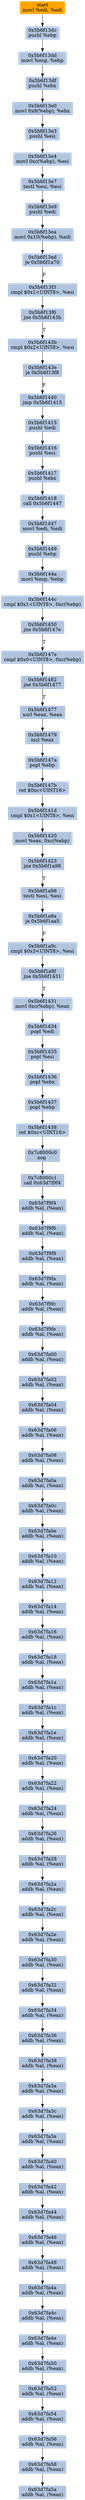 digraph G {
node[shape=rectangle,style=filled,fillcolor=lightsteelblue,color=lightsteelblue]
bgcolor="transparent"
a0x5b6f13damovl_edi_edi[label="start\nmovl %edi, %edi",color="lightgrey",fillcolor="orange"];
a0x5b6f13dcpushl_ebp[label="0x5b6f13dc\npushl %ebp"];
a0x5b6f13ddmovl_esp_ebp[label="0x5b6f13dd\nmovl %esp, %ebp"];
a0x5b6f13dfpushl_ebx[label="0x5b6f13df\npushl %ebx"];
a0x5b6f13e0movl_0x8ebp__ebx[label="0x5b6f13e0\nmovl 0x8(%ebp), %ebx"];
a0x5b6f13e3pushl_esi[label="0x5b6f13e3\npushl %esi"];
a0x5b6f13e4movl_0xcebp__esi[label="0x5b6f13e4\nmovl 0xc(%ebp), %esi"];
a0x5b6f13e7testl_esi_esi[label="0x5b6f13e7\ntestl %esi, %esi"];
a0x5b6f13e9pushl_edi[label="0x5b6f13e9\npushl %edi"];
a0x5b6f13eamovl_0x10ebp__edi[label="0x5b6f13ea\nmovl 0x10(%ebp), %edi"];
a0x5b6f13edje_0x5b6f1a70[label="0x5b6f13ed\nje 0x5b6f1a70"];
a0x5b6f13f3cmpl_0x1UINT8_esi[label="0x5b6f13f3\ncmpl $0x1<UINT8>, %esi"];
a0x5b6f13f6jne_0x5b6f143b[label="0x5b6f13f6\njne 0x5b6f143b"];
a0x5b6f143bcmpl_0x2UINT8_esi[label="0x5b6f143b\ncmpl $0x2<UINT8>, %esi"];
a0x5b6f143eje_0x5b6f13f8[label="0x5b6f143e\nje 0x5b6f13f8"];
a0x5b6f1440jmp_0x5b6f1415[label="0x5b6f1440\njmp 0x5b6f1415"];
a0x5b6f1415pushl_edi[label="0x5b6f1415\npushl %edi"];
a0x5b6f1416pushl_esi[label="0x5b6f1416\npushl %esi"];
a0x5b6f1417pushl_ebx[label="0x5b6f1417\npushl %ebx"];
a0x5b6f1418call_0x5b6f1447[label="0x5b6f1418\ncall 0x5b6f1447"];
a0x5b6f1447movl_edi_edi[label="0x5b6f1447\nmovl %edi, %edi"];
a0x5b6f1449pushl_ebp[label="0x5b6f1449\npushl %ebp"];
a0x5b6f144amovl_esp_ebp[label="0x5b6f144a\nmovl %esp, %ebp"];
a0x5b6f144ccmpl_0x1UINT8_0xcebp_[label="0x5b6f144c\ncmpl $0x1<UINT8>, 0xc(%ebp)"];
a0x5b6f1450jne_0x5b6f147e[label="0x5b6f1450\njne 0x5b6f147e"];
a0x5b6f147ecmpl_0x0UINT8_0xcebp_[label="0x5b6f147e\ncmpl $0x0<UINT8>, 0xc(%ebp)"];
a0x5b6f1482jne_0x5b6f1477[label="0x5b6f1482\njne 0x5b6f1477"];
a0x5b6f1477xorl_eax_eax[label="0x5b6f1477\nxorl %eax, %eax"];
a0x5b6f1479incl_eax[label="0x5b6f1479\nincl %eax"];
a0x5b6f147apopl_ebp[label="0x5b6f147a\npopl %ebp"];
a0x5b6f147bret_0xcUINT16[label="0x5b6f147b\nret $0xc<UINT16>"];
a0x5b6f141dcmpl_0x1UINT8_esi[label="0x5b6f141d\ncmpl $0x1<UINT8>, %esi"];
a0x5b6f1420movl_eax_0xcebp_[label="0x5b6f1420\nmovl %eax, 0xc(%ebp)"];
a0x5b6f1423jne_0x5b6f1a98[label="0x5b6f1423\njne 0x5b6f1a98"];
a0x5b6f1a98testl_esi_esi[label="0x5b6f1a98\ntestl %esi, %esi"];
a0x5b6f1a9aje_0x5b6f1aa5[label="0x5b6f1a9a\nje 0x5b6f1aa5"];
a0x5b6f1a9ccmpl_0x3UINT8_esi[label="0x5b6f1a9c\ncmpl $0x3<UINT8>, %esi"];
a0x5b6f1a9fjne_0x5b6f1431[label="0x5b6f1a9f\njne 0x5b6f1431"];
a0x5b6f1431movl_0xcebp__eax[label="0x5b6f1431\nmovl 0xc(%ebp), %eax"];
a0x5b6f1434popl_edi[label="0x5b6f1434\npopl %edi"];
a0x5b6f1435popl_esi[label="0x5b6f1435\npopl %esi"];
a0x5b6f1436popl_ebx[label="0x5b6f1436\npopl %ebx"];
a0x5b6f1437popl_ebp[label="0x5b6f1437\npopl %ebp"];
a0x5b6f1438ret_0xcUINT16[label="0x5b6f1438\nret $0xc<UINT16>"];
a0x7c8000c0nop_[label="0x7c8000c0\nnop "];
a0x7c8000c1call_0x63d7f9f4[label="0x7c8000c1\ncall 0x63d7f9f4"];
a0x63d7f9f4addb_al_eax_[label="0x63d7f9f4\naddb %al, (%eax)"];
a0x63d7f9f6addb_al_eax_[label="0x63d7f9f6\naddb %al, (%eax)"];
a0x63d7f9f8addb_al_eax_[label="0x63d7f9f8\naddb %al, (%eax)"];
a0x63d7f9faaddb_al_eax_[label="0x63d7f9fa\naddb %al, (%eax)"];
a0x63d7f9fcaddb_al_eax_[label="0x63d7f9fc\naddb %al, (%eax)"];
a0x63d7f9feaddb_al_eax_[label="0x63d7f9fe\naddb %al, (%eax)"];
a0x63d7fa00addb_al_eax_[label="0x63d7fa00\naddb %al, (%eax)"];
a0x63d7fa02addb_al_eax_[label="0x63d7fa02\naddb %al, (%eax)"];
a0x63d7fa04addb_al_eax_[label="0x63d7fa04\naddb %al, (%eax)"];
a0x63d7fa06addb_al_eax_[label="0x63d7fa06\naddb %al, (%eax)"];
a0x63d7fa08addb_al_eax_[label="0x63d7fa08\naddb %al, (%eax)"];
a0x63d7fa0aaddb_al_eax_[label="0x63d7fa0a\naddb %al, (%eax)"];
a0x63d7fa0caddb_al_eax_[label="0x63d7fa0c\naddb %al, (%eax)"];
a0x63d7fa0eaddb_al_eax_[label="0x63d7fa0e\naddb %al, (%eax)"];
a0x63d7fa10addb_al_eax_[label="0x63d7fa10\naddb %al, (%eax)"];
a0x63d7fa12addb_al_eax_[label="0x63d7fa12\naddb %al, (%eax)"];
a0x63d7fa14addb_al_eax_[label="0x63d7fa14\naddb %al, (%eax)"];
a0x63d7fa16addb_al_eax_[label="0x63d7fa16\naddb %al, (%eax)"];
a0x63d7fa18addb_al_eax_[label="0x63d7fa18\naddb %al, (%eax)"];
a0x63d7fa1aaddb_al_eax_[label="0x63d7fa1a\naddb %al, (%eax)"];
a0x63d7fa1caddb_al_eax_[label="0x63d7fa1c\naddb %al, (%eax)"];
a0x63d7fa1eaddb_al_eax_[label="0x63d7fa1e\naddb %al, (%eax)"];
a0x63d7fa20addb_al_eax_[label="0x63d7fa20\naddb %al, (%eax)"];
a0x63d7fa22addb_al_eax_[label="0x63d7fa22\naddb %al, (%eax)"];
a0x63d7fa24addb_al_eax_[label="0x63d7fa24\naddb %al, (%eax)"];
a0x63d7fa26addb_al_eax_[label="0x63d7fa26\naddb %al, (%eax)"];
a0x63d7fa28addb_al_eax_[label="0x63d7fa28\naddb %al, (%eax)"];
a0x63d7fa2aaddb_al_eax_[label="0x63d7fa2a\naddb %al, (%eax)"];
a0x63d7fa2caddb_al_eax_[label="0x63d7fa2c\naddb %al, (%eax)"];
a0x63d7fa2eaddb_al_eax_[label="0x63d7fa2e\naddb %al, (%eax)"];
a0x63d7fa30addb_al_eax_[label="0x63d7fa30\naddb %al, (%eax)"];
a0x63d7fa32addb_al_eax_[label="0x63d7fa32\naddb %al, (%eax)"];
a0x63d7fa34addb_al_eax_[label="0x63d7fa34\naddb %al, (%eax)"];
a0x63d7fa36addb_al_eax_[label="0x63d7fa36\naddb %al, (%eax)"];
a0x63d7fa38addb_al_eax_[label="0x63d7fa38\naddb %al, (%eax)"];
a0x63d7fa3aaddb_al_eax_[label="0x63d7fa3a\naddb %al, (%eax)"];
a0x63d7fa3caddb_al_eax_[label="0x63d7fa3c\naddb %al, (%eax)"];
a0x63d7fa3eaddb_al_eax_[label="0x63d7fa3e\naddb %al, (%eax)"];
a0x63d7fa40addb_al_eax_[label="0x63d7fa40\naddb %al, (%eax)"];
a0x63d7fa42addb_al_eax_[label="0x63d7fa42\naddb %al, (%eax)"];
a0x63d7fa44addb_al_eax_[label="0x63d7fa44\naddb %al, (%eax)"];
a0x63d7fa46addb_al_eax_[label="0x63d7fa46\naddb %al, (%eax)"];
a0x63d7fa48addb_al_eax_[label="0x63d7fa48\naddb %al, (%eax)"];
a0x63d7fa4aaddb_al_eax_[label="0x63d7fa4a\naddb %al, (%eax)"];
a0x63d7fa4caddb_al_eax_[label="0x63d7fa4c\naddb %al, (%eax)"];
a0x63d7fa4eaddb_al_eax_[label="0x63d7fa4e\naddb %al, (%eax)"];
a0x63d7fa50addb_al_eax_[label="0x63d7fa50\naddb %al, (%eax)"];
a0x63d7fa52addb_al_eax_[label="0x63d7fa52\naddb %al, (%eax)"];
a0x63d7fa54addb_al_eax_[label="0x63d7fa54\naddb %al, (%eax)"];
a0x63d7fa56addb_al_eax_[label="0x63d7fa56\naddb %al, (%eax)"];
a0x63d7fa58addb_al_eax_[label="0x63d7fa58\naddb %al, (%eax)"];
a0x63d7fa5aaddb_al_eax_[label="0x63d7fa5a\naddb %al, (%eax)"];
a0x5b6f13damovl_edi_edi -> a0x5b6f13dcpushl_ebp [color="#000000"];
a0x5b6f13dcpushl_ebp -> a0x5b6f13ddmovl_esp_ebp [color="#000000"];
a0x5b6f13ddmovl_esp_ebp -> a0x5b6f13dfpushl_ebx [color="#000000"];
a0x5b6f13dfpushl_ebx -> a0x5b6f13e0movl_0x8ebp__ebx [color="#000000"];
a0x5b6f13e0movl_0x8ebp__ebx -> a0x5b6f13e3pushl_esi [color="#000000"];
a0x5b6f13e3pushl_esi -> a0x5b6f13e4movl_0xcebp__esi [color="#000000"];
a0x5b6f13e4movl_0xcebp__esi -> a0x5b6f13e7testl_esi_esi [color="#000000"];
a0x5b6f13e7testl_esi_esi -> a0x5b6f13e9pushl_edi [color="#000000"];
a0x5b6f13e9pushl_edi -> a0x5b6f13eamovl_0x10ebp__edi [color="#000000"];
a0x5b6f13eamovl_0x10ebp__edi -> a0x5b6f13edje_0x5b6f1a70 [color="#000000"];
a0x5b6f13edje_0x5b6f1a70 -> a0x5b6f13f3cmpl_0x1UINT8_esi [color="#000000",label="F"];
a0x5b6f13f3cmpl_0x1UINT8_esi -> a0x5b6f13f6jne_0x5b6f143b [color="#000000"];
a0x5b6f13f6jne_0x5b6f143b -> a0x5b6f143bcmpl_0x2UINT8_esi [color="#000000",label="T"];
a0x5b6f143bcmpl_0x2UINT8_esi -> a0x5b6f143eje_0x5b6f13f8 [color="#000000"];
a0x5b6f143eje_0x5b6f13f8 -> a0x5b6f1440jmp_0x5b6f1415 [color="#000000",label="F"];
a0x5b6f1440jmp_0x5b6f1415 -> a0x5b6f1415pushl_edi [color="#000000"];
a0x5b6f1415pushl_edi -> a0x5b6f1416pushl_esi [color="#000000"];
a0x5b6f1416pushl_esi -> a0x5b6f1417pushl_ebx [color="#000000"];
a0x5b6f1417pushl_ebx -> a0x5b6f1418call_0x5b6f1447 [color="#000000"];
a0x5b6f1418call_0x5b6f1447 -> a0x5b6f1447movl_edi_edi [color="#000000"];
a0x5b6f1447movl_edi_edi -> a0x5b6f1449pushl_ebp [color="#000000"];
a0x5b6f1449pushl_ebp -> a0x5b6f144amovl_esp_ebp [color="#000000"];
a0x5b6f144amovl_esp_ebp -> a0x5b6f144ccmpl_0x1UINT8_0xcebp_ [color="#000000"];
a0x5b6f144ccmpl_0x1UINT8_0xcebp_ -> a0x5b6f1450jne_0x5b6f147e [color="#000000"];
a0x5b6f1450jne_0x5b6f147e -> a0x5b6f147ecmpl_0x0UINT8_0xcebp_ [color="#000000",label="T"];
a0x5b6f147ecmpl_0x0UINT8_0xcebp_ -> a0x5b6f1482jne_0x5b6f1477 [color="#000000"];
a0x5b6f1482jne_0x5b6f1477 -> a0x5b6f1477xorl_eax_eax [color="#000000",label="T"];
a0x5b6f1477xorl_eax_eax -> a0x5b6f1479incl_eax [color="#000000"];
a0x5b6f1479incl_eax -> a0x5b6f147apopl_ebp [color="#000000"];
a0x5b6f147apopl_ebp -> a0x5b6f147bret_0xcUINT16 [color="#000000"];
a0x5b6f147bret_0xcUINT16 -> a0x5b6f141dcmpl_0x1UINT8_esi [color="#000000"];
a0x5b6f141dcmpl_0x1UINT8_esi -> a0x5b6f1420movl_eax_0xcebp_ [color="#000000"];
a0x5b6f1420movl_eax_0xcebp_ -> a0x5b6f1423jne_0x5b6f1a98 [color="#000000"];
a0x5b6f1423jne_0x5b6f1a98 -> a0x5b6f1a98testl_esi_esi [color="#000000",label="T"];
a0x5b6f1a98testl_esi_esi -> a0x5b6f1a9aje_0x5b6f1aa5 [color="#000000"];
a0x5b6f1a9aje_0x5b6f1aa5 -> a0x5b6f1a9ccmpl_0x3UINT8_esi [color="#000000",label="F"];
a0x5b6f1a9ccmpl_0x3UINT8_esi -> a0x5b6f1a9fjne_0x5b6f1431 [color="#000000"];
a0x5b6f1a9fjne_0x5b6f1431 -> a0x5b6f1431movl_0xcebp__eax [color="#000000",label="T"];
a0x5b6f1431movl_0xcebp__eax -> a0x5b6f1434popl_edi [color="#000000"];
a0x5b6f1434popl_edi -> a0x5b6f1435popl_esi [color="#000000"];
a0x5b6f1435popl_esi -> a0x5b6f1436popl_ebx [color="#000000"];
a0x5b6f1436popl_ebx -> a0x5b6f1437popl_ebp [color="#000000"];
a0x5b6f1437popl_ebp -> a0x5b6f1438ret_0xcUINT16 [color="#000000"];
a0x5b6f1438ret_0xcUINT16 -> a0x7c8000c0nop_ [color="#000000"];
a0x7c8000c0nop_ -> a0x7c8000c1call_0x63d7f9f4 [color="#000000"];
a0x7c8000c1call_0x63d7f9f4 -> a0x63d7f9f4addb_al_eax_ [color="#000000"];
a0x63d7f9f4addb_al_eax_ -> a0x63d7f9f6addb_al_eax_ [color="#000000"];
a0x63d7f9f6addb_al_eax_ -> a0x63d7f9f8addb_al_eax_ [color="#000000"];
a0x63d7f9f8addb_al_eax_ -> a0x63d7f9faaddb_al_eax_ [color="#000000"];
a0x63d7f9faaddb_al_eax_ -> a0x63d7f9fcaddb_al_eax_ [color="#000000"];
a0x63d7f9fcaddb_al_eax_ -> a0x63d7f9feaddb_al_eax_ [color="#000000"];
a0x63d7f9feaddb_al_eax_ -> a0x63d7fa00addb_al_eax_ [color="#000000"];
a0x63d7fa00addb_al_eax_ -> a0x63d7fa02addb_al_eax_ [color="#000000"];
a0x63d7fa02addb_al_eax_ -> a0x63d7fa04addb_al_eax_ [color="#000000"];
a0x63d7fa04addb_al_eax_ -> a0x63d7fa06addb_al_eax_ [color="#000000"];
a0x63d7fa06addb_al_eax_ -> a0x63d7fa08addb_al_eax_ [color="#000000"];
a0x63d7fa08addb_al_eax_ -> a0x63d7fa0aaddb_al_eax_ [color="#000000"];
a0x63d7fa0aaddb_al_eax_ -> a0x63d7fa0caddb_al_eax_ [color="#000000"];
a0x63d7fa0caddb_al_eax_ -> a0x63d7fa0eaddb_al_eax_ [color="#000000"];
a0x63d7fa0eaddb_al_eax_ -> a0x63d7fa10addb_al_eax_ [color="#000000"];
a0x63d7fa10addb_al_eax_ -> a0x63d7fa12addb_al_eax_ [color="#000000"];
a0x63d7fa12addb_al_eax_ -> a0x63d7fa14addb_al_eax_ [color="#000000"];
a0x63d7fa14addb_al_eax_ -> a0x63d7fa16addb_al_eax_ [color="#000000"];
a0x63d7fa16addb_al_eax_ -> a0x63d7fa18addb_al_eax_ [color="#000000"];
a0x63d7fa18addb_al_eax_ -> a0x63d7fa1aaddb_al_eax_ [color="#000000"];
a0x63d7fa1aaddb_al_eax_ -> a0x63d7fa1caddb_al_eax_ [color="#000000"];
a0x63d7fa1caddb_al_eax_ -> a0x63d7fa1eaddb_al_eax_ [color="#000000"];
a0x63d7fa1eaddb_al_eax_ -> a0x63d7fa20addb_al_eax_ [color="#000000"];
a0x63d7fa20addb_al_eax_ -> a0x63d7fa22addb_al_eax_ [color="#000000"];
a0x63d7fa22addb_al_eax_ -> a0x63d7fa24addb_al_eax_ [color="#000000"];
a0x63d7fa24addb_al_eax_ -> a0x63d7fa26addb_al_eax_ [color="#000000"];
a0x63d7fa26addb_al_eax_ -> a0x63d7fa28addb_al_eax_ [color="#000000"];
a0x63d7fa28addb_al_eax_ -> a0x63d7fa2aaddb_al_eax_ [color="#000000"];
a0x63d7fa2aaddb_al_eax_ -> a0x63d7fa2caddb_al_eax_ [color="#000000"];
a0x63d7fa2caddb_al_eax_ -> a0x63d7fa2eaddb_al_eax_ [color="#000000"];
a0x63d7fa2eaddb_al_eax_ -> a0x63d7fa30addb_al_eax_ [color="#000000"];
a0x63d7fa30addb_al_eax_ -> a0x63d7fa32addb_al_eax_ [color="#000000"];
a0x63d7fa32addb_al_eax_ -> a0x63d7fa34addb_al_eax_ [color="#000000"];
a0x63d7fa34addb_al_eax_ -> a0x63d7fa36addb_al_eax_ [color="#000000"];
a0x63d7fa36addb_al_eax_ -> a0x63d7fa38addb_al_eax_ [color="#000000"];
a0x63d7fa38addb_al_eax_ -> a0x63d7fa3aaddb_al_eax_ [color="#000000"];
a0x63d7fa3aaddb_al_eax_ -> a0x63d7fa3caddb_al_eax_ [color="#000000"];
a0x63d7fa3caddb_al_eax_ -> a0x63d7fa3eaddb_al_eax_ [color="#000000"];
a0x63d7fa3eaddb_al_eax_ -> a0x63d7fa40addb_al_eax_ [color="#000000"];
a0x63d7fa40addb_al_eax_ -> a0x63d7fa42addb_al_eax_ [color="#000000"];
a0x63d7fa42addb_al_eax_ -> a0x63d7fa44addb_al_eax_ [color="#000000"];
a0x63d7fa44addb_al_eax_ -> a0x63d7fa46addb_al_eax_ [color="#000000"];
a0x63d7fa46addb_al_eax_ -> a0x63d7fa48addb_al_eax_ [color="#000000"];
a0x63d7fa48addb_al_eax_ -> a0x63d7fa4aaddb_al_eax_ [color="#000000"];
a0x63d7fa4aaddb_al_eax_ -> a0x63d7fa4caddb_al_eax_ [color="#000000"];
a0x63d7fa4caddb_al_eax_ -> a0x63d7fa4eaddb_al_eax_ [color="#000000"];
a0x63d7fa4eaddb_al_eax_ -> a0x63d7fa50addb_al_eax_ [color="#000000"];
a0x63d7fa50addb_al_eax_ -> a0x63d7fa52addb_al_eax_ [color="#000000"];
a0x63d7fa52addb_al_eax_ -> a0x63d7fa54addb_al_eax_ [color="#000000"];
a0x63d7fa54addb_al_eax_ -> a0x63d7fa56addb_al_eax_ [color="#000000"];
a0x63d7fa56addb_al_eax_ -> a0x63d7fa58addb_al_eax_ [color="#000000"];
a0x63d7fa58addb_al_eax_ -> a0x63d7fa5aaddb_al_eax_ [color="#000000"];
}
